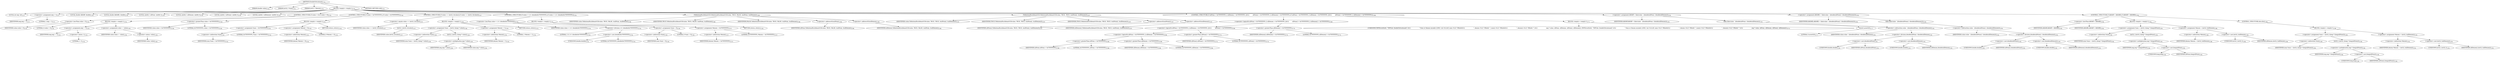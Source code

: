 digraph "DoubleToSrational" {  
"71311" [label = <(METHOD,DoubleToSrational)<SUB>2724</SUB>> ]
"71312" [label = <(PARAM,double value)<SUB>2724</SUB>> ]
"71313" [label = <(PARAM,int32_t *num)<SUB>2724</SUB>> ]
"71314" [label = <(PARAM,int32_t *denom)<SUB>2724</SUB>> ]
"71315" [label = <(BLOCK,&lt;empty&gt;,&lt;empty&gt;)<SUB>2725</SUB>> ]
"71316" [label = <(LOCAL,int neg: int)<SUB>2727</SUB>> ]
"71317" [label = <(&lt;operator&gt;.assignment,neg = 1)<SUB>2727</SUB>> ]
"71318" [label = <(IDENTIFIER,neg,neg = 1)<SUB>2727</SUB>> ]
"71319" [label = <(LITERAL,1,neg = 1)<SUB>2727</SUB>> ]
"71320" [label = <(LOCAL,double dblDiff: double)<SUB>2728</SUB>> ]
"71321" [label = <(LOCAL,double dblDiff2: double)<SUB>2728</SUB>> ]
"71322" [label = <(LOCAL,uint64_t ullNum: uint64_t)<SUB>2729</SUB>> ]
"71323" [label = <(LOCAL,uint64_t ullDenom: uint64_t)<SUB>2729</SUB>> ]
"71324" [label = <(LOCAL,uint64_t ullNum2: uint64_t)<SUB>2729</SUB>> ]
"71325" [label = <(LOCAL,uint64_t ullDenom2: uint64_t)<SUB>2729</SUB>> ]
"71326" [label = <(CONTROL_STRUCTURE,if (value &lt; 0),if (value &lt; 0))<SUB>2733</SUB>> ]
"71327" [label = <(&lt;operator&gt;.lessThan,value &lt; 0)<SUB>2733</SUB>> ]
"71328" [label = <(IDENTIFIER,value,value &lt; 0)<SUB>2733</SUB>> ]
"71329" [label = <(LITERAL,0,value &lt; 0)<SUB>2733</SUB>> ]
"71330" [label = <(BLOCK,&lt;empty&gt;,&lt;empty&gt;)<SUB>2734</SUB>> ]
"71331" [label = <(&lt;operator&gt;.assignment,neg = -1)<SUB>2735</SUB>> ]
"71332" [label = <(IDENTIFIER,neg,neg = -1)<SUB>2735</SUB>> ]
"71333" [label = <(&lt;operator&gt;.minus,-1)<SUB>2735</SUB>> ]
"71334" [label = <(LITERAL,1,-1)<SUB>2735</SUB>> ]
"71335" [label = <(&lt;operator&gt;.assignment,value = -value)<SUB>2736</SUB>> ]
"71336" [label = <(IDENTIFIER,value,value = -value)<SUB>2736</SUB>> ]
"71337" [label = <(&lt;operator&gt;.minus,-value)<SUB>2736</SUB>> ]
"71338" [label = <(IDENTIFIER,value,-value)<SUB>2736</SUB>> ]
"71339" [label = <(CONTROL_STRUCTURE,if (value &gt; 0x7FFFFFFFL),if (value &gt; 0x7FFFFFFFL))<SUB>2740</SUB>> ]
"71340" [label = <(&lt;operator&gt;.greaterThan,value &gt; 0x7FFFFFFFL)<SUB>2740</SUB>> ]
"71341" [label = <(IDENTIFIER,value,value &gt; 0x7FFFFFFFL)<SUB>2740</SUB>> ]
"71342" [label = <(LITERAL,0x7FFFFFFFL,value &gt; 0x7FFFFFFFL)<SUB>2740</SUB>> ]
"71343" [label = <(BLOCK,&lt;empty&gt;,&lt;empty&gt;)<SUB>2741</SUB>> ]
"71344" [label = <(&lt;operator&gt;.assignment,*num = 0x7FFFFFFFL)<SUB>2742</SUB>> ]
"71345" [label = <(&lt;operator&gt;.indirection,*num)<SUB>2742</SUB>> ]
"71346" [label = <(IDENTIFIER,num,*num = 0x7FFFFFFFL)<SUB>2742</SUB>> ]
"71347" [label = <(LITERAL,0x7FFFFFFFL,*num = 0x7FFFFFFFL)<SUB>2742</SUB>> ]
"71348" [label = <(&lt;operator&gt;.assignment,*denom = 0)<SUB>2743</SUB>> ]
"71349" [label = <(&lt;operator&gt;.indirection,*denom)<SUB>2743</SUB>> ]
"71350" [label = <(IDENTIFIER,denom,*denom = 0)<SUB>2743</SUB>> ]
"71351" [label = <(LITERAL,0,*denom = 0)<SUB>2743</SUB>> ]
"71352" [label = <(RETURN,return;,return;)<SUB>2744</SUB>> ]
"71353" [label = <(CONTROL_STRUCTURE,if (value == (int32_t)(value)),if (value == (int32_t)(value)))<SUB>2747</SUB>> ]
"71354" [label = <(&lt;operator&gt;.equals,value == (int32_t)(value))<SUB>2747</SUB>> ]
"71355" [label = <(IDENTIFIER,value,value == (int32_t)(value))<SUB>2747</SUB>> ]
"71356" [label = <(int32_t,(int32_t)(value))<SUB>2747</SUB>> ]
"71357" [label = <(IDENTIFIER,value,(int32_t)(value))<SUB>2747</SUB>> ]
"71358" [label = <(BLOCK,&lt;empty&gt;,&lt;empty&gt;)<SUB>2748</SUB>> ]
"71359" [label = <(&lt;operator&gt;.assignment,*num = (int32_t)(neg * value))<SUB>2749</SUB>> ]
"71360" [label = <(&lt;operator&gt;.indirection,*num)<SUB>2749</SUB>> ]
"71361" [label = <(IDENTIFIER,num,*num = (int32_t)(neg * value))<SUB>2749</SUB>> ]
"71362" [label = <(int32_t,(int32_t)(neg * value))<SUB>2749</SUB>> ]
"71363" [label = <(&lt;operator&gt;.multiplication,neg * value)<SUB>2749</SUB>> ]
"71364" [label = <(IDENTIFIER,neg,neg * value)<SUB>2749</SUB>> ]
"71365" [label = <(IDENTIFIER,value,neg * value)<SUB>2749</SUB>> ]
"71366" [label = <(&lt;operator&gt;.assignment,*denom = 1)<SUB>2750</SUB>> ]
"71367" [label = <(&lt;operator&gt;.indirection,*denom)<SUB>2750</SUB>> ]
"71368" [label = <(IDENTIFIER,denom,*denom = 1)<SUB>2750</SUB>> ]
"71369" [label = <(LITERAL,1,*denom = 1)<SUB>2750</SUB>> ]
"71370" [label = <(RETURN,return;,return;)<SUB>2751</SUB>> ]
"71371" [label = <(CONTROL_STRUCTURE,if (value &lt; 1.0 / (double)0x7FFFFFFFL),if (value &lt; 1.0 / (double)0x7FFFFFFFL))<SUB>2754</SUB>> ]
"71372" [label = <(&lt;operator&gt;.lessThan,value &lt; 1.0 / (double)0x7FFFFFFFL)<SUB>2754</SUB>> ]
"71373" [label = <(IDENTIFIER,value,value &lt; 1.0 / (double)0x7FFFFFFFL)<SUB>2754</SUB>> ]
"71374" [label = <(&lt;operator&gt;.division,1.0 / (double)0x7FFFFFFFL)<SUB>2754</SUB>> ]
"71375" [label = <(LITERAL,1.0,1.0 / (double)0x7FFFFFFFL)<SUB>2754</SUB>> ]
"71376" [label = <(&lt;operator&gt;.cast,(double)0x7FFFFFFFL)<SUB>2754</SUB>> ]
"71377" [label = <(UNKNOWN,double,double)<SUB>2754</SUB>> ]
"71378" [label = <(LITERAL,0x7FFFFFFFL,(double)0x7FFFFFFFL)<SUB>2754</SUB>> ]
"71379" [label = <(BLOCK,&lt;empty&gt;,&lt;empty&gt;)<SUB>2755</SUB>> ]
"71380" [label = <(&lt;operator&gt;.assignment,*num = 0)<SUB>2756</SUB>> ]
"71381" [label = <(&lt;operator&gt;.indirection,*num)<SUB>2756</SUB>> ]
"71382" [label = <(IDENTIFIER,num,*num = 0)<SUB>2756</SUB>> ]
"71383" [label = <(LITERAL,0,*num = 0)<SUB>2756</SUB>> ]
"71384" [label = <(&lt;operator&gt;.assignment,*denom = 0x7FFFFFFFL)<SUB>2757</SUB>> ]
"71385" [label = <(&lt;operator&gt;.indirection,*denom)<SUB>2757</SUB>> ]
"71386" [label = <(IDENTIFIER,denom,*denom = 0x7FFFFFFFL)<SUB>2757</SUB>> ]
"71387" [label = <(LITERAL,0x7FFFFFFFL,*denom = 0x7FFFFFFFL)<SUB>2757</SUB>> ]
"71388" [label = <(RETURN,return;,return;)<SUB>2758</SUB>> ]
"71389" [label = <(ToRationalEuclideanGCD,ToRationalEuclideanGCD(value, TRUE, FALSE, &amp;ullNum, &amp;ullDenom))<SUB>2766</SUB>> ]
"71390" [label = <(IDENTIFIER,value,ToRationalEuclideanGCD(value, TRUE, FALSE, &amp;ullNum, &amp;ullDenom))<SUB>2766</SUB>> ]
"71391" [label = <(IDENTIFIER,TRUE,ToRationalEuclideanGCD(value, TRUE, FALSE, &amp;ullNum, &amp;ullDenom))<SUB>2766</SUB>> ]
"71392" [label = <(IDENTIFIER,FALSE,ToRationalEuclideanGCD(value, TRUE, FALSE, &amp;ullNum, &amp;ullDenom))<SUB>2766</SUB>> ]
"71393" [label = <(&lt;operator&gt;.addressOf,&amp;ullNum)<SUB>2766</SUB>> ]
"71394" [label = <(IDENTIFIER,ullNum,ToRationalEuclideanGCD(value, TRUE, FALSE, &amp;ullNum, &amp;ullDenom))<SUB>2766</SUB>> ]
"71395" [label = <(&lt;operator&gt;.addressOf,&amp;ullDenom)<SUB>2766</SUB>> ]
"71396" [label = <(IDENTIFIER,ullDenom,ToRationalEuclideanGCD(value, TRUE, FALSE, &amp;ullNum, &amp;ullDenom))<SUB>2766</SUB>> ]
"71397" [label = <(ToRationalEuclideanGCD,ToRationalEuclideanGCD(value, TRUE, TRUE, &amp;ullNum2, &amp;ullDenom2))<SUB>2767</SUB>> ]
"71398" [label = <(IDENTIFIER,value,ToRationalEuclideanGCD(value, TRUE, TRUE, &amp;ullNum2, &amp;ullDenom2))<SUB>2767</SUB>> ]
"71399" [label = <(IDENTIFIER,TRUE,ToRationalEuclideanGCD(value, TRUE, TRUE, &amp;ullNum2, &amp;ullDenom2))<SUB>2767</SUB>> ]
"71400" [label = <(IDENTIFIER,TRUE,ToRationalEuclideanGCD(value, TRUE, TRUE, &amp;ullNum2, &amp;ullDenom2))<SUB>2767</SUB>> ]
"71401" [label = <(&lt;operator&gt;.addressOf,&amp;ullNum2)<SUB>2767</SUB>> ]
"71402" [label = <(IDENTIFIER,ullNum2,ToRationalEuclideanGCD(value, TRUE, TRUE, &amp;ullNum2, &amp;ullDenom2))<SUB>2767</SUB>> ]
"71403" [label = <(&lt;operator&gt;.addressOf,&amp;ullDenom2)<SUB>2767</SUB>> ]
"71404" [label = <(IDENTIFIER,ullDenom2,ToRationalEuclideanGCD(value, TRUE, TRUE, &amp;ullNum2, &amp;ullDenom2))<SUB>2767</SUB>> ]
"71405" [label = <(CONTROL_STRUCTURE,if (ullNum &gt; 0x7FFFFFFFL || ullDenom &gt; 0x7FFFFFFFL ||\012        ullNum2 &gt; 0x7FFFFFFFL || ullDenom2 &gt; 0x7FFFFFFFL),if (ullNum &gt; 0x7FFFFFFFL || ullDenom &gt; 0x7FFFFFFFL ||\012        ullNum2 &gt; 0x7FFFFFFFL || ullDenom2 &gt; 0x7FFFFFFFL))<SUB>2769</SUB>> ]
"71406" [label = <(&lt;operator&gt;.logicalOr,ullNum &gt; 0x7FFFFFFFL || ullDenom &gt; 0x7FFFFFFFL ||\012        ullNum2 &gt; 0x7FFFFFFFL || ullDenom2 &gt; 0x7FFFFFFFL)<SUB>2769</SUB>> ]
"71407" [label = <(&lt;operator&gt;.logicalOr,ullNum &gt; 0x7FFFFFFFL || ullDenom &gt; 0x7FFFFFFFL ||\012        ullNum2 &gt; 0x7FFFFFFFL)<SUB>2769</SUB>> ]
"71408" [label = <(&lt;operator&gt;.logicalOr,ullNum &gt; 0x7FFFFFFFL || ullDenom &gt; 0x7FFFFFFFL)<SUB>2769</SUB>> ]
"71409" [label = <(&lt;operator&gt;.greaterThan,ullNum &gt; 0x7FFFFFFFL)<SUB>2769</SUB>> ]
"71410" [label = <(IDENTIFIER,ullNum,ullNum &gt; 0x7FFFFFFFL)<SUB>2769</SUB>> ]
"71411" [label = <(LITERAL,0x7FFFFFFFL,ullNum &gt; 0x7FFFFFFFL)<SUB>2769</SUB>> ]
"71412" [label = <(&lt;operator&gt;.greaterThan,ullDenom &gt; 0x7FFFFFFFL)<SUB>2769</SUB>> ]
"71413" [label = <(IDENTIFIER,ullDenom,ullDenom &gt; 0x7FFFFFFFL)<SUB>2769</SUB>> ]
"71414" [label = <(LITERAL,0x7FFFFFFFL,ullDenom &gt; 0x7FFFFFFFL)<SUB>2769</SUB>> ]
"71415" [label = <(&lt;operator&gt;.greaterThan,ullNum2 &gt; 0x7FFFFFFFL)<SUB>2770</SUB>> ]
"71416" [label = <(IDENTIFIER,ullNum2,ullNum2 &gt; 0x7FFFFFFFL)<SUB>2770</SUB>> ]
"71417" [label = <(LITERAL,0x7FFFFFFFL,ullNum2 &gt; 0x7FFFFFFFL)<SUB>2770</SUB>> ]
"71418" [label = <(&lt;operator&gt;.greaterThan,ullDenom2 &gt; 0x7FFFFFFFL)<SUB>2770</SUB>> ]
"71419" [label = <(IDENTIFIER,ullDenom2,ullDenom2 &gt; 0x7FFFFFFFL)<SUB>2770</SUB>> ]
"71420" [label = <(LITERAL,0x7FFFFFFFL,ullDenom2 &gt; 0x7FFFFFFFL)<SUB>2770</SUB>> ]
"71421" [label = <(BLOCK,&lt;empty&gt;,&lt;empty&gt;)<SUB>2771</SUB>> ]
"71422" [label = <(UNKNOWN,TIFFErrorExt(0, &quot;TIFFLib: DoubleToSrational()&quot;,\012                     &quot; Num or Denom exceeds LONG: val=%14.6f, num=%12&quot; PRIu64\012                     &quot;, denom=%12&quot; PRIu64 &quot; | num2=%12&quot; PRIu64\012                     &quot;, denom2=%12&quot; PRIu64 &quot;&quot;,\012                     neg * value, ullNum, ullDenom, ullNum2, ullDenom2);,TIFFErrorExt(0, &quot;TIFFLib: DoubleToSrational()&quot;,\012                     &quot; Num or Denom exceeds LONG: val=%14.6f, num=%12&quot; PRIu64\012                     &quot;, denom=%12&quot; PRIu64 &quot; | num2=%12&quot; PRIu64\012                     &quot;, denom2=%12&quot; PRIu64 &quot;&quot;,\012                     neg * value, ullNum, ullDenom, ullNum2, ullDenom2);)<SUB>2772</SUB>> ]
"71423" [label = <(assert,assert(0))<SUB>2777</SUB>> ]
"71424" [label = <(LITERAL,0,assert(0))<SUB>2777</SUB>> ]
"71425" [label = <(&lt;operator&gt;.assignment,dblDiff = fabs(value - ((double)ullNum / (double)ullDenom)))<SUB>2781</SUB>> ]
"71426" [label = <(IDENTIFIER,dblDiff,dblDiff = fabs(value - ((double)ullNum / (double)ullDenom)))<SUB>2781</SUB>> ]
"71427" [label = <(fabs,fabs(value - ((double)ullNum / (double)ullDenom)))<SUB>2781</SUB>> ]
"71428" [label = <(&lt;operator&gt;.subtraction,value - ((double)ullNum / (double)ullDenom))<SUB>2781</SUB>> ]
"71429" [label = <(IDENTIFIER,value,value - ((double)ullNum / (double)ullDenom))<SUB>2781</SUB>> ]
"71430" [label = <(&lt;operator&gt;.division,(double)ullNum / (double)ullDenom)<SUB>2781</SUB>> ]
"71431" [label = <(&lt;operator&gt;.cast,(double)ullNum)<SUB>2781</SUB>> ]
"71432" [label = <(UNKNOWN,double,double)<SUB>2781</SUB>> ]
"71433" [label = <(IDENTIFIER,ullNum,(double)ullNum)<SUB>2781</SUB>> ]
"71434" [label = <(&lt;operator&gt;.cast,(double)ullDenom)<SUB>2781</SUB>> ]
"71435" [label = <(UNKNOWN,double,double)<SUB>2781</SUB>> ]
"71436" [label = <(IDENTIFIER,ullDenom,(double)ullDenom)<SUB>2781</SUB>> ]
"71437" [label = <(&lt;operator&gt;.assignment,dblDiff2 = fabs(value - ((double)ullNum2 / (double)ullDenom2)))<SUB>2782</SUB>> ]
"71438" [label = <(IDENTIFIER,dblDiff2,dblDiff2 = fabs(value - ((double)ullNum2 / (double)ullDenom2)))<SUB>2782</SUB>> ]
"71439" [label = <(fabs,fabs(value - ((double)ullNum2 / (double)ullDenom2)))<SUB>2782</SUB>> ]
"71440" [label = <(&lt;operator&gt;.subtraction,value - ((double)ullNum2 / (double)ullDenom2))<SUB>2782</SUB>> ]
"71441" [label = <(IDENTIFIER,value,value - ((double)ullNum2 / (double)ullDenom2))<SUB>2782</SUB>> ]
"71442" [label = <(&lt;operator&gt;.division,(double)ullNum2 / (double)ullDenom2)<SUB>2782</SUB>> ]
"71443" [label = <(&lt;operator&gt;.cast,(double)ullNum2)<SUB>2782</SUB>> ]
"71444" [label = <(UNKNOWN,double,double)<SUB>2782</SUB>> ]
"71445" [label = <(IDENTIFIER,ullNum2,(double)ullNum2)<SUB>2782</SUB>> ]
"71446" [label = <(&lt;operator&gt;.cast,(double)ullDenom2)<SUB>2782</SUB>> ]
"71447" [label = <(UNKNOWN,double,double)<SUB>2782</SUB>> ]
"71448" [label = <(IDENTIFIER,ullDenom2,(double)ullDenom2)<SUB>2782</SUB>> ]
"71449" [label = <(CONTROL_STRUCTURE,if (dblDiff &lt; dblDiff2),if (dblDiff &lt; dblDiff2))<SUB>2783</SUB>> ]
"71450" [label = <(&lt;operator&gt;.lessThan,dblDiff &lt; dblDiff2)<SUB>2783</SUB>> ]
"71451" [label = <(IDENTIFIER,dblDiff,dblDiff &lt; dblDiff2)<SUB>2783</SUB>> ]
"71452" [label = <(IDENTIFIER,dblDiff2,dblDiff &lt; dblDiff2)<SUB>2783</SUB>> ]
"71453" [label = <(BLOCK,&lt;empty&gt;,&lt;empty&gt;)<SUB>2784</SUB>> ]
"71454" [label = <(&lt;operator&gt;.assignment,*num = (int32_t)(neg * (long)ullNum))<SUB>2785</SUB>> ]
"71455" [label = <(&lt;operator&gt;.indirection,*num)<SUB>2785</SUB>> ]
"71456" [label = <(IDENTIFIER,num,*num = (int32_t)(neg * (long)ullNum))<SUB>2785</SUB>> ]
"71457" [label = <(int32_t,(int32_t)(neg * (long)ullNum))<SUB>2785</SUB>> ]
"71458" [label = <(&lt;operator&gt;.multiplication,neg * (long)ullNum)<SUB>2785</SUB>> ]
"71459" [label = <(IDENTIFIER,neg,neg * (long)ullNum)<SUB>2785</SUB>> ]
"71460" [label = <(&lt;operator&gt;.cast,(long)ullNum)<SUB>2785</SUB>> ]
"71461" [label = <(UNKNOWN,long,long)<SUB>2785</SUB>> ]
"71462" [label = <(IDENTIFIER,ullNum,(long)ullNum)<SUB>2785</SUB>> ]
"71463" [label = <(&lt;operator&gt;.assignment,*denom = (int32_t)ullDenom)<SUB>2786</SUB>> ]
"71464" [label = <(&lt;operator&gt;.indirection,*denom)<SUB>2786</SUB>> ]
"71465" [label = <(IDENTIFIER,denom,*denom = (int32_t)ullDenom)<SUB>2786</SUB>> ]
"71466" [label = <(&lt;operator&gt;.cast,(int32_t)ullDenom)<SUB>2786</SUB>> ]
"71467" [label = <(UNKNOWN,int32_t,int32_t)<SUB>2786</SUB>> ]
"71468" [label = <(IDENTIFIER,ullDenom,(int32_t)ullDenom)<SUB>2786</SUB>> ]
"71469" [label = <(CONTROL_STRUCTURE,else,else)<SUB>2789</SUB>> ]
"71470" [label = <(BLOCK,&lt;empty&gt;,&lt;empty&gt;)<SUB>2789</SUB>> ]
"71471" [label = <(&lt;operator&gt;.assignment,*num = (int32_t)(neg * (long)ullNum2))<SUB>2790</SUB>> ]
"71472" [label = <(&lt;operator&gt;.indirection,*num)<SUB>2790</SUB>> ]
"71473" [label = <(IDENTIFIER,num,*num = (int32_t)(neg * (long)ullNum2))<SUB>2790</SUB>> ]
"71474" [label = <(int32_t,(int32_t)(neg * (long)ullNum2))<SUB>2790</SUB>> ]
"71475" [label = <(&lt;operator&gt;.multiplication,neg * (long)ullNum2)<SUB>2790</SUB>> ]
"71476" [label = <(IDENTIFIER,neg,neg * (long)ullNum2)<SUB>2790</SUB>> ]
"71477" [label = <(&lt;operator&gt;.cast,(long)ullNum2)<SUB>2790</SUB>> ]
"71478" [label = <(UNKNOWN,long,long)<SUB>2790</SUB>> ]
"71479" [label = <(IDENTIFIER,ullNum2,(long)ullNum2)<SUB>2790</SUB>> ]
"71480" [label = <(&lt;operator&gt;.assignment,*denom = (int32_t)ullDenom2)<SUB>2791</SUB>> ]
"71481" [label = <(&lt;operator&gt;.indirection,*denom)<SUB>2791</SUB>> ]
"71482" [label = <(IDENTIFIER,denom,*denom = (int32_t)ullDenom2)<SUB>2791</SUB>> ]
"71483" [label = <(&lt;operator&gt;.cast,(int32_t)ullDenom2)<SUB>2791</SUB>> ]
"71484" [label = <(UNKNOWN,int32_t,int32_t)<SUB>2791</SUB>> ]
"71485" [label = <(IDENTIFIER,ullDenom2,(int32_t)ullDenom2)<SUB>2791</SUB>> ]
"71486" [label = <(METHOD_RETURN,void)<SUB>2724</SUB>> ]
  "71311" -> "71312" 
  "71311" -> "71313" 
  "71311" -> "71314" 
  "71311" -> "71315" 
  "71311" -> "71486" 
  "71315" -> "71316" 
  "71315" -> "71317" 
  "71315" -> "71320" 
  "71315" -> "71321" 
  "71315" -> "71322" 
  "71315" -> "71323" 
  "71315" -> "71324" 
  "71315" -> "71325" 
  "71315" -> "71326" 
  "71315" -> "71339" 
  "71315" -> "71353" 
  "71315" -> "71371" 
  "71315" -> "71389" 
  "71315" -> "71397" 
  "71315" -> "71405" 
  "71315" -> "71425" 
  "71315" -> "71437" 
  "71315" -> "71449" 
  "71317" -> "71318" 
  "71317" -> "71319" 
  "71326" -> "71327" 
  "71326" -> "71330" 
  "71327" -> "71328" 
  "71327" -> "71329" 
  "71330" -> "71331" 
  "71330" -> "71335" 
  "71331" -> "71332" 
  "71331" -> "71333" 
  "71333" -> "71334" 
  "71335" -> "71336" 
  "71335" -> "71337" 
  "71337" -> "71338" 
  "71339" -> "71340" 
  "71339" -> "71343" 
  "71340" -> "71341" 
  "71340" -> "71342" 
  "71343" -> "71344" 
  "71343" -> "71348" 
  "71343" -> "71352" 
  "71344" -> "71345" 
  "71344" -> "71347" 
  "71345" -> "71346" 
  "71348" -> "71349" 
  "71348" -> "71351" 
  "71349" -> "71350" 
  "71353" -> "71354" 
  "71353" -> "71358" 
  "71354" -> "71355" 
  "71354" -> "71356" 
  "71356" -> "71357" 
  "71358" -> "71359" 
  "71358" -> "71366" 
  "71358" -> "71370" 
  "71359" -> "71360" 
  "71359" -> "71362" 
  "71360" -> "71361" 
  "71362" -> "71363" 
  "71363" -> "71364" 
  "71363" -> "71365" 
  "71366" -> "71367" 
  "71366" -> "71369" 
  "71367" -> "71368" 
  "71371" -> "71372" 
  "71371" -> "71379" 
  "71372" -> "71373" 
  "71372" -> "71374" 
  "71374" -> "71375" 
  "71374" -> "71376" 
  "71376" -> "71377" 
  "71376" -> "71378" 
  "71379" -> "71380" 
  "71379" -> "71384" 
  "71379" -> "71388" 
  "71380" -> "71381" 
  "71380" -> "71383" 
  "71381" -> "71382" 
  "71384" -> "71385" 
  "71384" -> "71387" 
  "71385" -> "71386" 
  "71389" -> "71390" 
  "71389" -> "71391" 
  "71389" -> "71392" 
  "71389" -> "71393" 
  "71389" -> "71395" 
  "71393" -> "71394" 
  "71395" -> "71396" 
  "71397" -> "71398" 
  "71397" -> "71399" 
  "71397" -> "71400" 
  "71397" -> "71401" 
  "71397" -> "71403" 
  "71401" -> "71402" 
  "71403" -> "71404" 
  "71405" -> "71406" 
  "71405" -> "71421" 
  "71406" -> "71407" 
  "71406" -> "71418" 
  "71407" -> "71408" 
  "71407" -> "71415" 
  "71408" -> "71409" 
  "71408" -> "71412" 
  "71409" -> "71410" 
  "71409" -> "71411" 
  "71412" -> "71413" 
  "71412" -> "71414" 
  "71415" -> "71416" 
  "71415" -> "71417" 
  "71418" -> "71419" 
  "71418" -> "71420" 
  "71421" -> "71422" 
  "71421" -> "71423" 
  "71423" -> "71424" 
  "71425" -> "71426" 
  "71425" -> "71427" 
  "71427" -> "71428" 
  "71428" -> "71429" 
  "71428" -> "71430" 
  "71430" -> "71431" 
  "71430" -> "71434" 
  "71431" -> "71432" 
  "71431" -> "71433" 
  "71434" -> "71435" 
  "71434" -> "71436" 
  "71437" -> "71438" 
  "71437" -> "71439" 
  "71439" -> "71440" 
  "71440" -> "71441" 
  "71440" -> "71442" 
  "71442" -> "71443" 
  "71442" -> "71446" 
  "71443" -> "71444" 
  "71443" -> "71445" 
  "71446" -> "71447" 
  "71446" -> "71448" 
  "71449" -> "71450" 
  "71449" -> "71453" 
  "71449" -> "71469" 
  "71450" -> "71451" 
  "71450" -> "71452" 
  "71453" -> "71454" 
  "71453" -> "71463" 
  "71454" -> "71455" 
  "71454" -> "71457" 
  "71455" -> "71456" 
  "71457" -> "71458" 
  "71458" -> "71459" 
  "71458" -> "71460" 
  "71460" -> "71461" 
  "71460" -> "71462" 
  "71463" -> "71464" 
  "71463" -> "71466" 
  "71464" -> "71465" 
  "71466" -> "71467" 
  "71466" -> "71468" 
  "71469" -> "71470" 
  "71470" -> "71471" 
  "71470" -> "71480" 
  "71471" -> "71472" 
  "71471" -> "71474" 
  "71472" -> "71473" 
  "71474" -> "71475" 
  "71475" -> "71476" 
  "71475" -> "71477" 
  "71477" -> "71478" 
  "71477" -> "71479" 
  "71480" -> "71481" 
  "71480" -> "71483" 
  "71481" -> "71482" 
  "71483" -> "71484" 
  "71483" -> "71485" 
}
